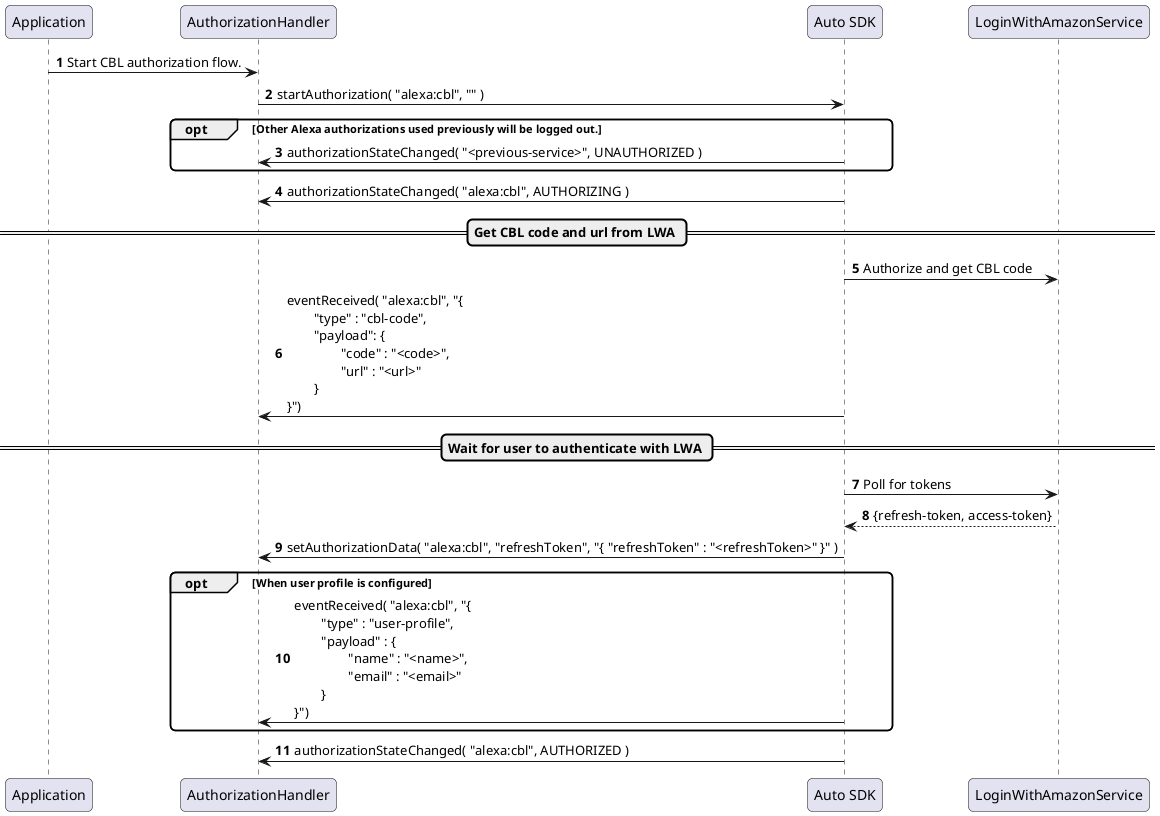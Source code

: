 @startuml

skinparam roundcorner 10

autonumber
participant Application  order 20
participant AuthorizationHandler  order 30
participant "Auto SDK" as AutoSDK  order 40
participant LoginWithAmazonService  order 50

Application -> AuthorizationHandler : Start CBL authorization flow.
AuthorizationHandler -> AutoSDK : startAuthorization( "alexa:cbl", "" )
opt Other Alexa authorizations used previously will be logged out.
AutoSDK -> AuthorizationHandler : authorizationStateChanged( "<previous-service>", UNAUTHORIZED )
end
AutoSDK -> AuthorizationHandler : authorizationStateChanged( "alexa:cbl", AUTHORIZING )

== Get CBL code and url from LWA ==
AutoSDK->LoginWithAmazonService: Authorize and get CBL code 
AutoSDK -> AuthorizationHandler : eventReceived( "alexa:cbl", "{\n\t"type" : "cbl-code",\n\t"payload": { \n\t\t"code" : "<code>", \n\t\t"url" : "<url>" \n\t}\n}")

== Wait for user to authenticate with LWA ==
AutoSDK->LoginWithAmazonService: Poll for tokens
LoginWithAmazonService-->AutoSDK: {refresh-token, access-token}
AutoSDK -> AuthorizationHandler : setAuthorizationData( "alexa:cbl", "refreshToken", "{ "refreshToken" : "<refreshToken>" }" )

opt When user profile is configured
AutoSDK -> AuthorizationHandler : eventReceived( "alexa:cbl", "{\n\t"type" : "user-profile",\n\t"payload" : {\n\t\t"name" : "<name>", \n\t\t"email" : "<email>" \n\t}\n}")
end

AutoSDK -> AuthorizationHandler : authorizationStateChanged( "alexa:cbl", AUTHORIZED )

@enduml
